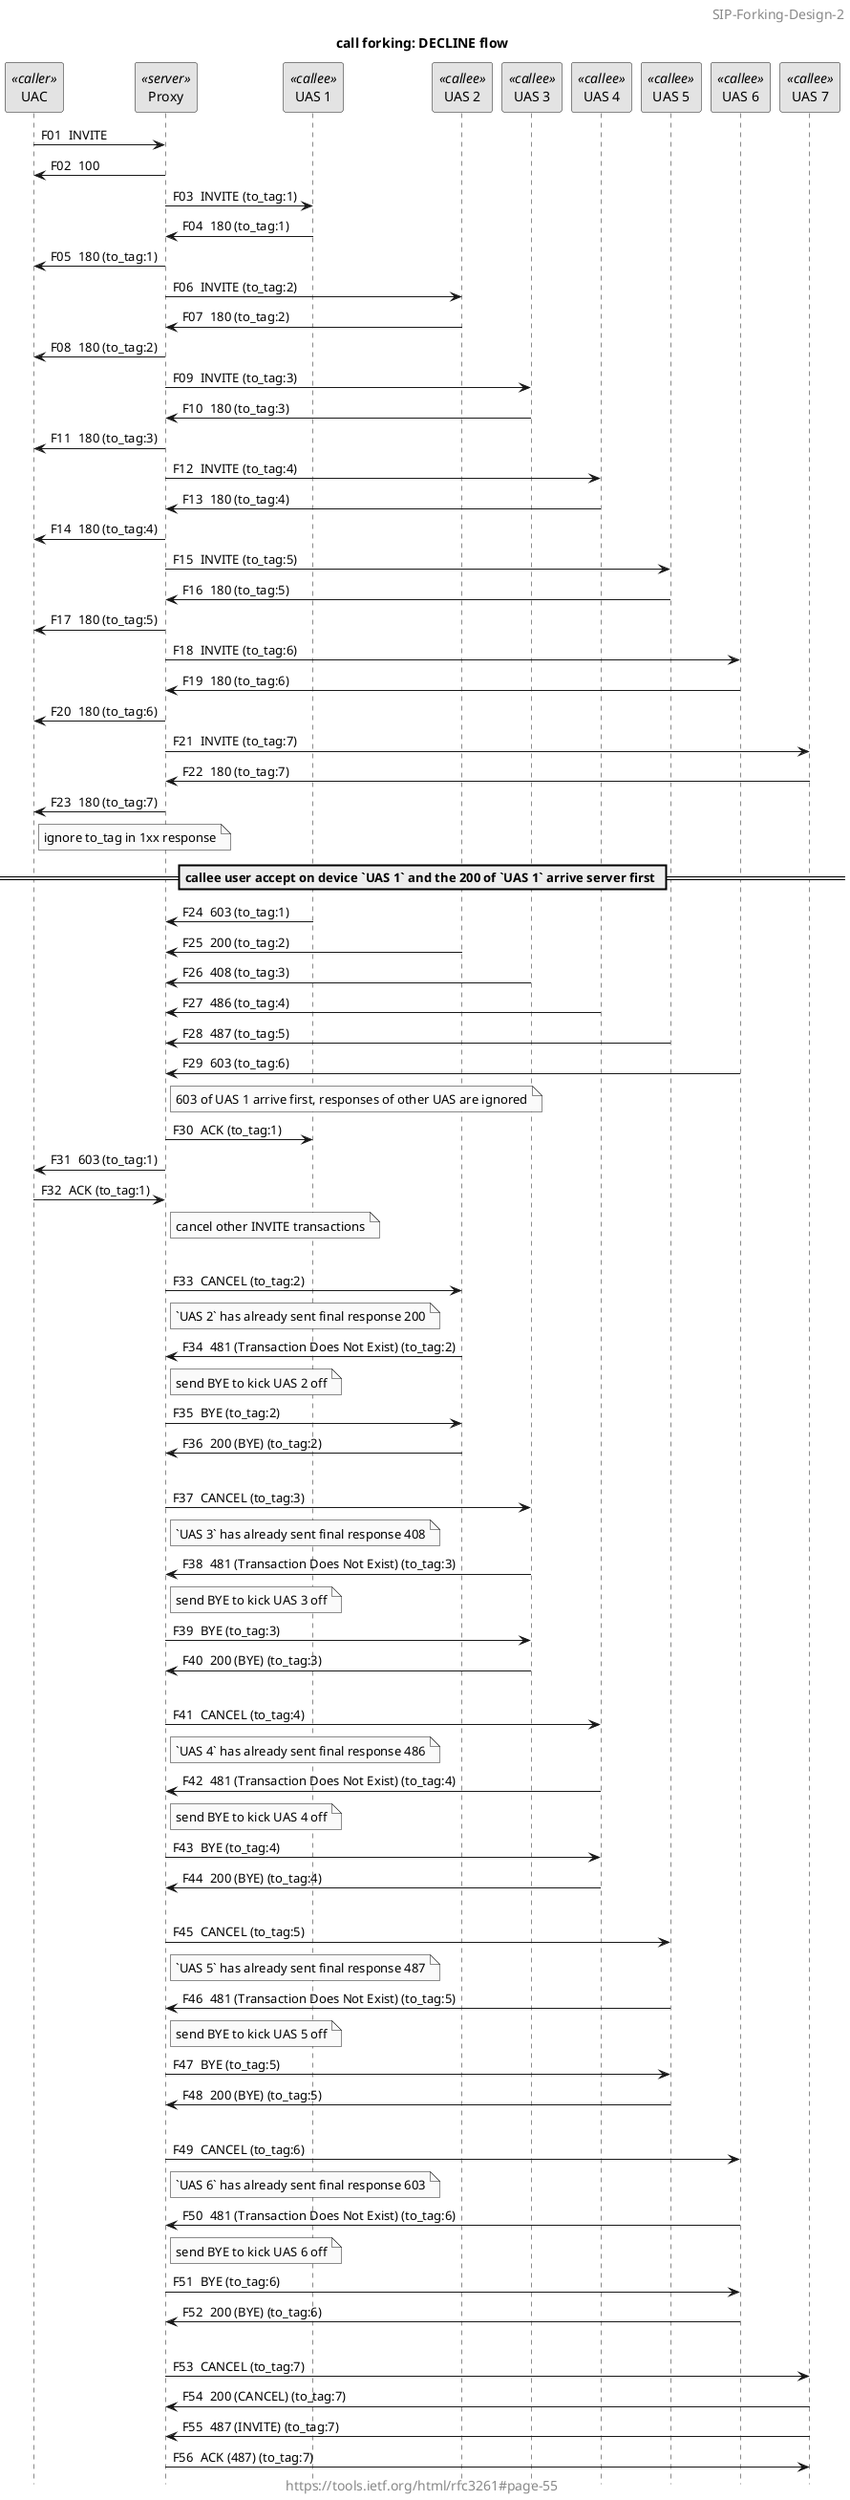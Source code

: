 @startuml
title call forking: DECLINE flow

skinparam monochrome true
autonumber "F00 "
hide footbox
'skinparam BoxPadding 40

skinparam headerFontSize 14
header SIP-Forking-Design-2

'box "caller"
participant "UAC" as Caller_UAC <<caller>>
'end box

'box "proxy"
participant "Proxy" as Proxy <<server>>
'end box

'box "callee"
participant "UAS 1" as Callee_UAS_1 <<callee>>
participant "UAS 2" as Callee_UAS_2 <<callee>>
participant "UAS 3" as Callee_UAS_3 <<callee>>
participant "UAS 4" as Callee_UAS_4 <<callee>>
participant "UAS 5" as Callee_UAS_5 <<callee>>
participant "UAS 6" as Callee_UAS_6 <<callee>>
participant "UAS 7" as Callee_UAS_7 <<callee>>
'end box

Caller_UAC -> Proxy: INVITE
Caller_UAC <- Proxy: 100

Proxy -> Callee_UAS_1: INVITE (to_tag:1)
Proxy <- Callee_UAS_1: 180 (to_tag:1)
Caller_UAC <- Proxy: 180 (to_tag:1)

Proxy -> Callee_UAS_2: INVITE (to_tag:2)
Proxy <- Callee_UAS_2: 180 (to_tag:2)
Caller_UAC <- Proxy: 180 (to_tag:2)

Proxy -> Callee_UAS_3: INVITE (to_tag:3)
Proxy <- Callee_UAS_3: 180 (to_tag:3)
Caller_UAC <- Proxy: 180 (to_tag:3)

Proxy -> Callee_UAS_4: INVITE (to_tag:4)
Proxy <- Callee_UAS_4: 180 (to_tag:4)
Caller_UAC <- Proxy: 180 (to_tag:4)

Proxy -> Callee_UAS_5: INVITE (to_tag:5)
Proxy <- Callee_UAS_5: 180 (to_tag:5)
Caller_UAC <- Proxy: 180 (to_tag:5)

Proxy -> Callee_UAS_6: INVITE (to_tag:6)
Proxy <- Callee_UAS_6: 180 (to_tag:6)
Caller_UAC <- Proxy: 180 (to_tag:6)

Proxy -> Callee_UAS_7: INVITE (to_tag:7)
Proxy <- Callee_UAS_7: 180 (to_tag:7)
Caller_UAC <- Proxy: 180 (to_tag:7)

note right of Caller_UAC: ignore to_tag in 1xx response

== callee user accept on device `UAS 1` and the 200 of `UAS 1` arrive server first ==

Proxy <- Callee_UAS_1: 603 (to_tag:1)
Proxy <- Callee_UAS_2: 200 (to_tag:2)
Proxy <- Callee_UAS_3: 408 (to_tag:3)
Proxy <- Callee_UAS_4: 486 (to_tag:4)
Proxy <- Callee_UAS_5: 487 (to_tag:5)
Proxy <- Callee_UAS_6: 603 (to_tag:6)
note right of Proxy: 603 of UAS 1 arrive first, responses of other UAS are ignored
Proxy -> Callee_UAS_1: ACK (to_tag:1)
Caller_UAC <- Proxy: 603 (to_tag:1)
Caller_UAC -> Proxy: ACK (to_tag:1)
note right of Proxy: cancel other INVITE transactions
|||
Proxy -> Callee_UAS_2: CANCEL (to_tag:2)
note right of Proxy: `UAS 2` has already sent final response 200
Proxy <- Callee_UAS_2: 481 (Transaction Does Not Exist) (to_tag:2)
note right of Proxy: send BYE to kick UAS 2 off 
Proxy -> Callee_UAS_2: BYE (to_tag:2)
Proxy <- Callee_UAS_2: 200 (BYE) (to_tag:2)
|||
Proxy -> Callee_UAS_3: CANCEL (to_tag:3)
note right of Proxy: `UAS 3` has already sent final response 408
Proxy <- Callee_UAS_3: 481 (Transaction Does Not Exist) (to_tag:3)
note right of Proxy: send BYE to kick UAS 3 off 
Proxy -> Callee_UAS_3: BYE (to_tag:3)
Proxy <- Callee_UAS_3: 200 (BYE) (to_tag:3)
|||
Proxy -> Callee_UAS_4: CANCEL (to_tag:4)
note right of Proxy: `UAS 4` has already sent final response 486
Proxy <- Callee_UAS_4: 481 (Transaction Does Not Exist) (to_tag:4)
note right of Proxy: send BYE to kick UAS 4 off 
Proxy -> Callee_UAS_4: BYE (to_tag:4)
Proxy <- Callee_UAS_4: 200 (BYE) (to_tag:4)
|||
Proxy -> Callee_UAS_5: CANCEL (to_tag:5)
note right of Proxy: `UAS 5` has already sent final response 487
Proxy <- Callee_UAS_5: 481 (Transaction Does Not Exist) (to_tag:5)
note right of Proxy: send BYE to kick UAS 5 off 
Proxy -> Callee_UAS_5: BYE (to_tag:5)
Proxy <- Callee_UAS_5: 200 (BYE) (to_tag:5)
|||
Proxy -> Callee_UAS_6: CANCEL (to_tag:6)
note right of Proxy: `UAS 6` has already sent final response 603
Proxy <- Callee_UAS_6: 481 (Transaction Does Not Exist) (to_tag:6)
note right of Proxy: send BYE to kick UAS 6 off 
Proxy -> Callee_UAS_6: BYE (to_tag:6)
Proxy <- Callee_UAS_6: 200 (BYE) (to_tag:6)
|||
Proxy -> Callee_UAS_7: CANCEL (to_tag:7)
Proxy <- Callee_UAS_7: 200 (CANCEL) (to_tag:7)
Proxy <- Callee_UAS_7: 487 (INVITE) (to_tag:7)
Proxy -> Callee_UAS_7: ACK (487) (to_tag:7)

skinparam footerFontSize 14
footer https://tools.ietf.org/html/rfc3261#page-55

@enduml
